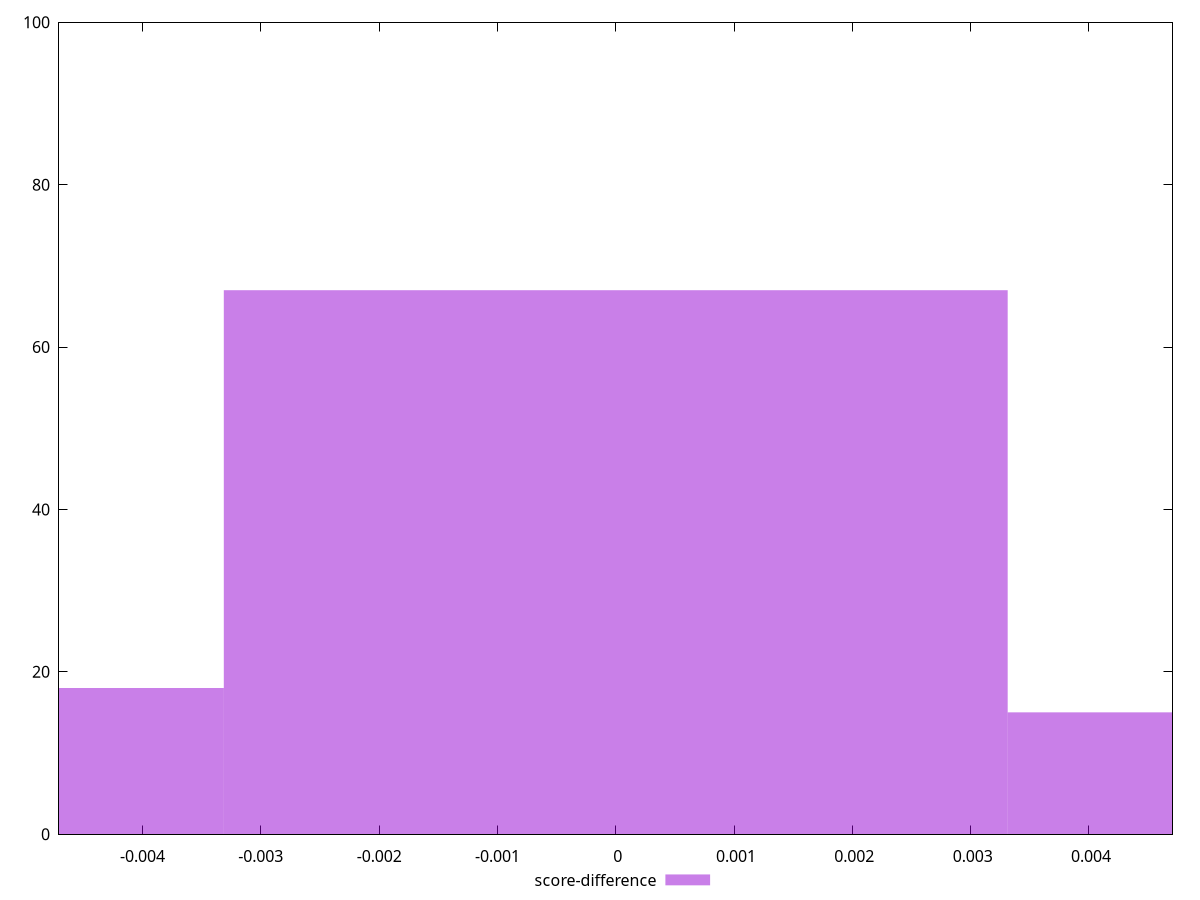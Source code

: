 reset

$scoreDifference <<EOF
0 67
-0.006625641658072731 18
0.006625641658072731 15
EOF

set key outside below
set boxwidth 0.006625641658072731
set xrange [-0.004705882352941185:0.0047058823529412125]
set yrange [0:100]
set trange [0:100]
set style fill transparent solid 0.5 noborder
set terminal svg size 640, 490 enhanced background rgb 'white'
set output "reprap/unused-javascript/samples/pages/score-difference/histogram.svg"

plot $scoreDifference title "score-difference" with boxes

reset
